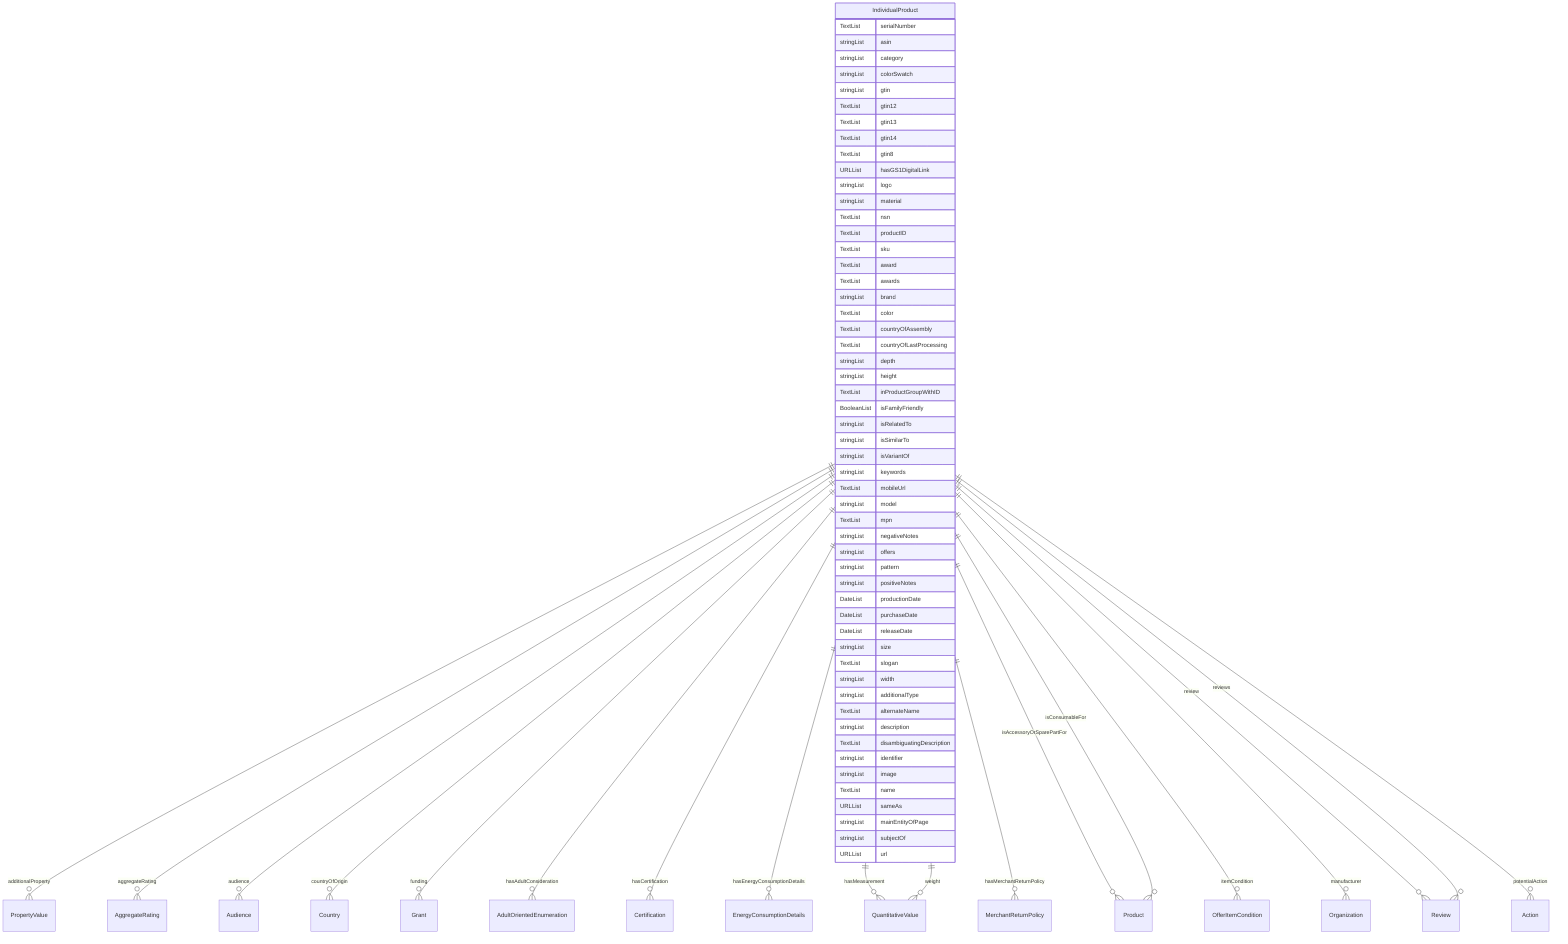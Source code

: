 erDiagram
IndividualProduct {
    TextList serialNumber  
    stringList asin  
    stringList category  
    stringList colorSwatch  
    stringList gtin  
    TextList gtin12  
    TextList gtin13  
    TextList gtin14  
    TextList gtin8  
    URLList hasGS1DigitalLink  
    stringList logo  
    stringList material  
    TextList nsn  
    TextList productID  
    TextList sku  
    TextList award  
    TextList awards  
    stringList brand  
    TextList color  
    TextList countryOfAssembly  
    TextList countryOfLastProcessing  
    stringList depth  
    stringList height  
    TextList inProductGroupWithID  
    BooleanList isFamilyFriendly  
    stringList isRelatedTo  
    stringList isSimilarTo  
    stringList isVariantOf  
    stringList keywords  
    TextList mobileUrl  
    stringList model  
    TextList mpn  
    stringList negativeNotes  
    stringList offers  
    stringList pattern  
    stringList positiveNotes  
    DateList productionDate  
    DateList purchaseDate  
    DateList releaseDate  
    stringList size  
    TextList slogan  
    stringList width  
    stringList additionalType  
    TextList alternateName  
    stringList description  
    TextList disambiguatingDescription  
    stringList identifier  
    stringList image  
    TextList name  
    URLList sameAs  
    stringList mainEntityOfPage  
    stringList subjectOf  
    URLList url  
}

IndividualProduct ||--}o PropertyValue : "additionalProperty"
IndividualProduct ||--}o AggregateRating : "aggregateRating"
IndividualProduct ||--}o Audience : "audience"
IndividualProduct ||--}o Country : "countryOfOrigin"
IndividualProduct ||--}o Grant : "funding"
IndividualProduct ||--}o AdultOrientedEnumeration : "hasAdultConsideration"
IndividualProduct ||--}o Certification : "hasCertification"
IndividualProduct ||--}o EnergyConsumptionDetails : "hasEnergyConsumptionDetails"
IndividualProduct ||--}o QuantitativeValue : "hasMeasurement"
IndividualProduct ||--}o MerchantReturnPolicy : "hasMerchantReturnPolicy"
IndividualProduct ||--}o Product : "isAccessoryOrSparePartFor"
IndividualProduct ||--}o Product : "isConsumableFor"
IndividualProduct ||--}o OfferItemCondition : "itemCondition"
IndividualProduct ||--}o Organization : "manufacturer"
IndividualProduct ||--}o Review : "review"
IndividualProduct ||--}o Review : "reviews"
IndividualProduct ||--}o QuantitativeValue : "weight"
IndividualProduct ||--}o Action : "potentialAction"